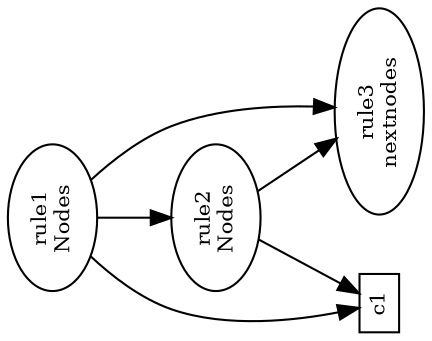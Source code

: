 digraph dotvisitor {
	rotate=90;
	node [fontsize=10,height="0.1", width="0.1"];
	edge [fontsize=6];
	c1 [label="c1",shape=box];
	rule3 [label="rule3\nnextnodes"];
	rule2 [label="rule2\nNodes"];
	rule2 -> rule3 [label=""];
	rule2 -> c1 [label=""];
	rule1 [label="rule1\nNodes"];
	rule1 -> rule2 [label=""];
	rule1 -> rule3 [label=""];
	rule1 -> c1 [label=""];
}

